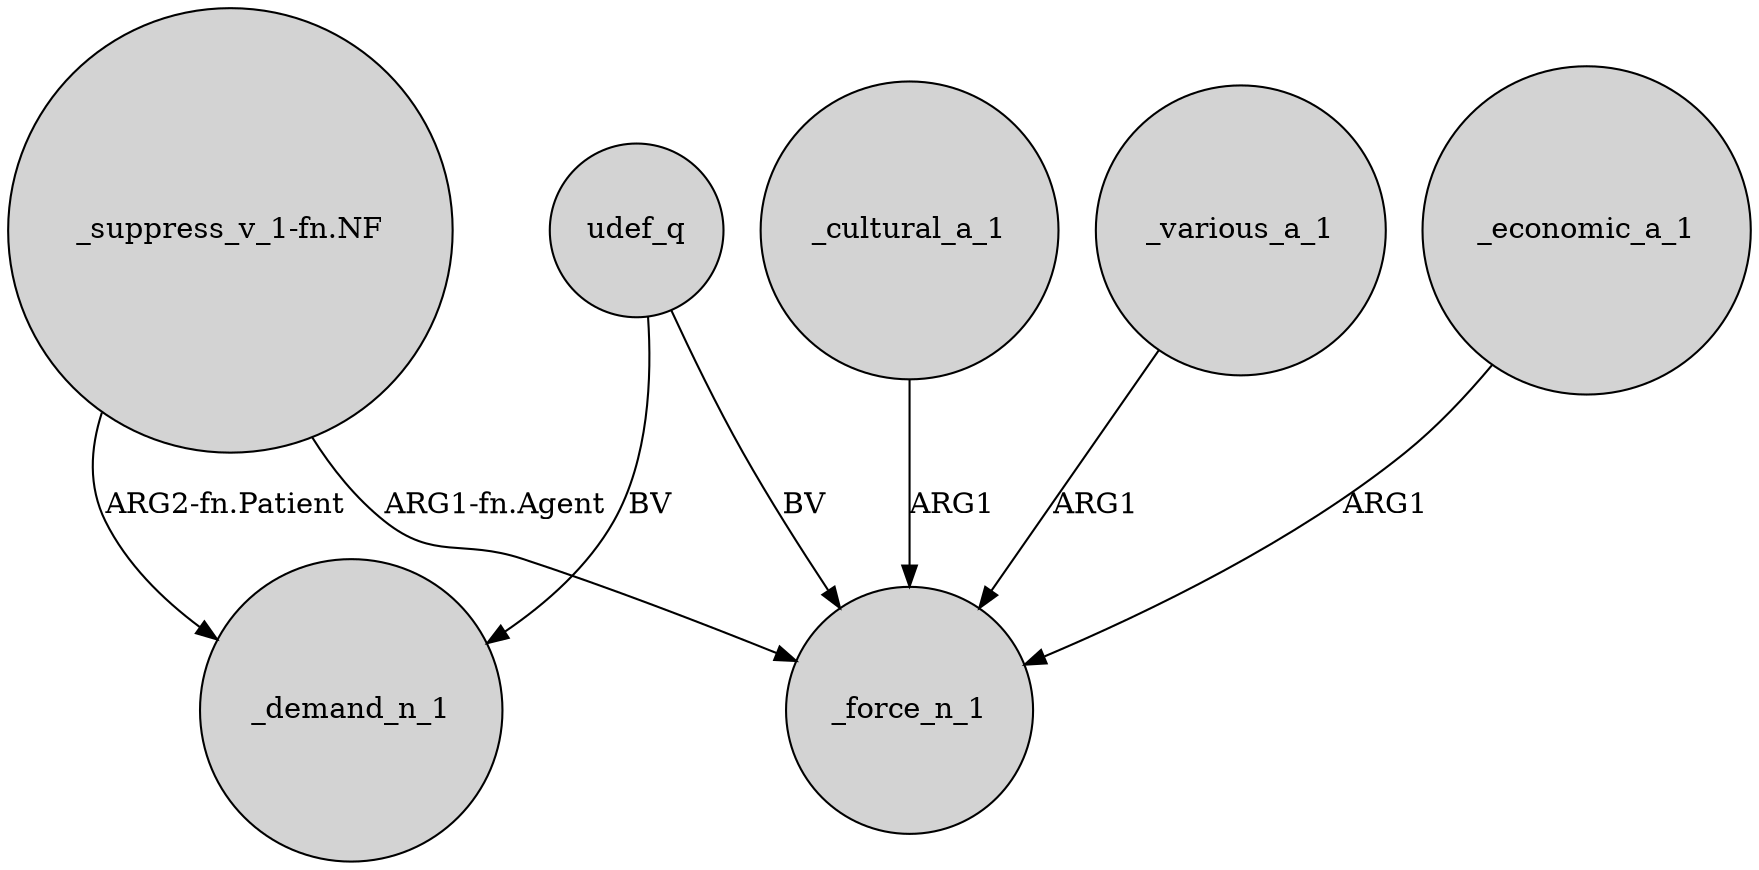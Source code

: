 digraph {
	node [shape=circle style=filled]
	"_suppress_v_1-fn.NF" -> _demand_n_1 [label="ARG2-fn.Patient"]
	udef_q -> _force_n_1 [label=BV]
	_cultural_a_1 -> _force_n_1 [label=ARG1]
	_various_a_1 -> _force_n_1 [label=ARG1]
	"_suppress_v_1-fn.NF" -> _force_n_1 [label="ARG1-fn.Agent"]
	udef_q -> _demand_n_1 [label=BV]
	_economic_a_1 -> _force_n_1 [label=ARG1]
}
